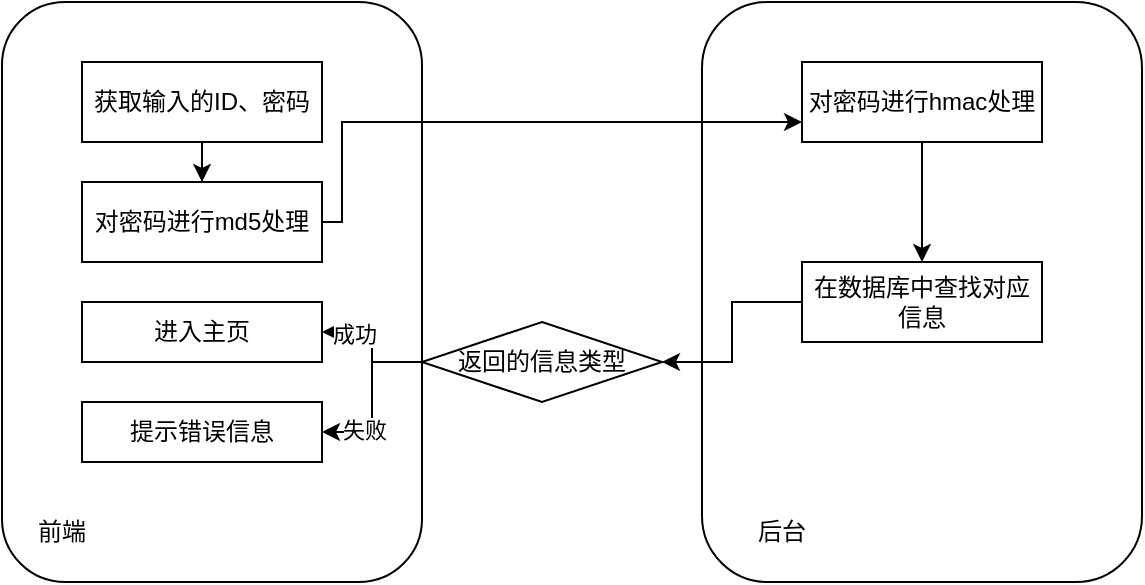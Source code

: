 <mxfile version="17.4.3" type="github">
  <diagram id="eKVyJORGSIPfN9CJ3fcc" name="Page-1">
    <mxGraphModel dx="946" dy="614" grid="1" gridSize="10" guides="1" tooltips="1" connect="1" arrows="1" fold="1" page="1" pageScale="1" pageWidth="827" pageHeight="1169" math="0" shadow="0">
      <root>
        <mxCell id="0" />
        <mxCell id="1" parent="0" />
        <mxCell id="PJPB55DMpHAkoLNch1Kg-1" value="" style="rounded=1;whiteSpace=wrap;html=1;" vertex="1" parent="1">
          <mxGeometry x="120" y="170" width="210" height="290" as="geometry" />
        </mxCell>
        <mxCell id="PJPB55DMpHAkoLNch1Kg-2" value="" style="rounded=1;whiteSpace=wrap;html=1;" vertex="1" parent="1">
          <mxGeometry x="470" y="170" width="220" height="290" as="geometry" />
        </mxCell>
        <mxCell id="PJPB55DMpHAkoLNch1Kg-3" value="前端" style="text;html=1;strokeColor=none;fillColor=none;align=center;verticalAlign=middle;whiteSpace=wrap;rounded=0;" vertex="1" parent="1">
          <mxGeometry x="120" y="420" width="60" height="30" as="geometry" />
        </mxCell>
        <mxCell id="PJPB55DMpHAkoLNch1Kg-4" value="后台" style="text;html=1;strokeColor=none;fillColor=none;align=center;verticalAlign=middle;whiteSpace=wrap;rounded=0;" vertex="1" parent="1">
          <mxGeometry x="480" y="420" width="60" height="30" as="geometry" />
        </mxCell>
        <mxCell id="PJPB55DMpHAkoLNch1Kg-10" value="" style="edgeStyle=orthogonalEdgeStyle;rounded=0;orthogonalLoop=1;jettySize=auto;html=1;" edge="1" parent="1" source="PJPB55DMpHAkoLNch1Kg-6" target="PJPB55DMpHAkoLNch1Kg-9">
          <mxGeometry relative="1" as="geometry" />
        </mxCell>
        <mxCell id="PJPB55DMpHAkoLNch1Kg-6" value="获取输入的ID、密码" style="rounded=0;whiteSpace=wrap;html=1;" vertex="1" parent="1">
          <mxGeometry x="160" y="200" width="120" height="40" as="geometry" />
        </mxCell>
        <mxCell id="PJPB55DMpHAkoLNch1Kg-12" value="" style="edgeStyle=orthogonalEdgeStyle;rounded=0;orthogonalLoop=1;jettySize=auto;html=1;" edge="1" parent="1" source="PJPB55DMpHAkoLNch1Kg-9" target="PJPB55DMpHAkoLNch1Kg-11">
          <mxGeometry relative="1" as="geometry">
            <Array as="points">
              <mxPoint x="290" y="280" />
              <mxPoint x="290" y="230" />
            </Array>
          </mxGeometry>
        </mxCell>
        <mxCell id="PJPB55DMpHAkoLNch1Kg-9" value="对密码进行md5处理" style="whiteSpace=wrap;html=1;rounded=0;" vertex="1" parent="1">
          <mxGeometry x="160" y="260" width="120" height="40" as="geometry" />
        </mxCell>
        <mxCell id="PJPB55DMpHAkoLNch1Kg-14" value="" style="edgeStyle=orthogonalEdgeStyle;rounded=0;orthogonalLoop=1;jettySize=auto;html=1;" edge="1" parent="1" source="PJPB55DMpHAkoLNch1Kg-11" target="PJPB55DMpHAkoLNch1Kg-13">
          <mxGeometry relative="1" as="geometry" />
        </mxCell>
        <mxCell id="PJPB55DMpHAkoLNch1Kg-11" value="对密码进行hmac处理" style="whiteSpace=wrap;html=1;rounded=0;" vertex="1" parent="1">
          <mxGeometry x="520" y="200" width="120" height="40" as="geometry" />
        </mxCell>
        <mxCell id="PJPB55DMpHAkoLNch1Kg-16" value="" style="edgeStyle=orthogonalEdgeStyle;rounded=0;orthogonalLoop=1;jettySize=auto;html=1;" edge="1" parent="1" source="PJPB55DMpHAkoLNch1Kg-13" target="PJPB55DMpHAkoLNch1Kg-15">
          <mxGeometry relative="1" as="geometry" />
        </mxCell>
        <mxCell id="PJPB55DMpHAkoLNch1Kg-13" value="在数据库中查找对应信息" style="whiteSpace=wrap;html=1;rounded=0;" vertex="1" parent="1">
          <mxGeometry x="520" y="300" width="120" height="40" as="geometry" />
        </mxCell>
        <mxCell id="PJPB55DMpHAkoLNch1Kg-18" value="" style="edgeStyle=orthogonalEdgeStyle;rounded=0;orthogonalLoop=1;jettySize=auto;html=1;" edge="1" parent="1" source="PJPB55DMpHAkoLNch1Kg-15" target="PJPB55DMpHAkoLNch1Kg-17">
          <mxGeometry relative="1" as="geometry" />
        </mxCell>
        <mxCell id="PJPB55DMpHAkoLNch1Kg-22" value="成功" style="edgeLabel;html=1;align=center;verticalAlign=middle;resizable=0;points=[];" vertex="1" connectable="0" parent="PJPB55DMpHAkoLNch1Kg-18">
          <mxGeometry x="0.508" y="1" relative="1" as="geometry">
            <mxPoint as="offset" />
          </mxGeometry>
        </mxCell>
        <mxCell id="PJPB55DMpHAkoLNch1Kg-21" value="" style="edgeStyle=orthogonalEdgeStyle;rounded=0;orthogonalLoop=1;jettySize=auto;html=1;" edge="1" parent="1" source="PJPB55DMpHAkoLNch1Kg-15" target="PJPB55DMpHAkoLNch1Kg-20">
          <mxGeometry relative="1" as="geometry" />
        </mxCell>
        <mxCell id="PJPB55DMpHAkoLNch1Kg-23" value="失败" style="edgeLabel;html=1;align=center;verticalAlign=middle;resizable=0;points=[];" vertex="1" connectable="0" parent="PJPB55DMpHAkoLNch1Kg-21">
          <mxGeometry x="0.506" y="-1" relative="1" as="geometry">
            <mxPoint as="offset" />
          </mxGeometry>
        </mxCell>
        <mxCell id="PJPB55DMpHAkoLNch1Kg-15" value="返回的信息类型" style="rhombus;whiteSpace=wrap;html=1;rounded=0;" vertex="1" parent="1">
          <mxGeometry x="330" y="330" width="120" height="40" as="geometry" />
        </mxCell>
        <mxCell id="PJPB55DMpHAkoLNch1Kg-17" value="进入主页" style="whiteSpace=wrap;html=1;rounded=0;" vertex="1" parent="1">
          <mxGeometry x="160" y="320" width="120" height="30" as="geometry" />
        </mxCell>
        <mxCell id="PJPB55DMpHAkoLNch1Kg-20" value="提示错误信息" style="whiteSpace=wrap;html=1;rounded=0;" vertex="1" parent="1">
          <mxGeometry x="160" y="370" width="120" height="30" as="geometry" />
        </mxCell>
      </root>
    </mxGraphModel>
  </diagram>
</mxfile>
